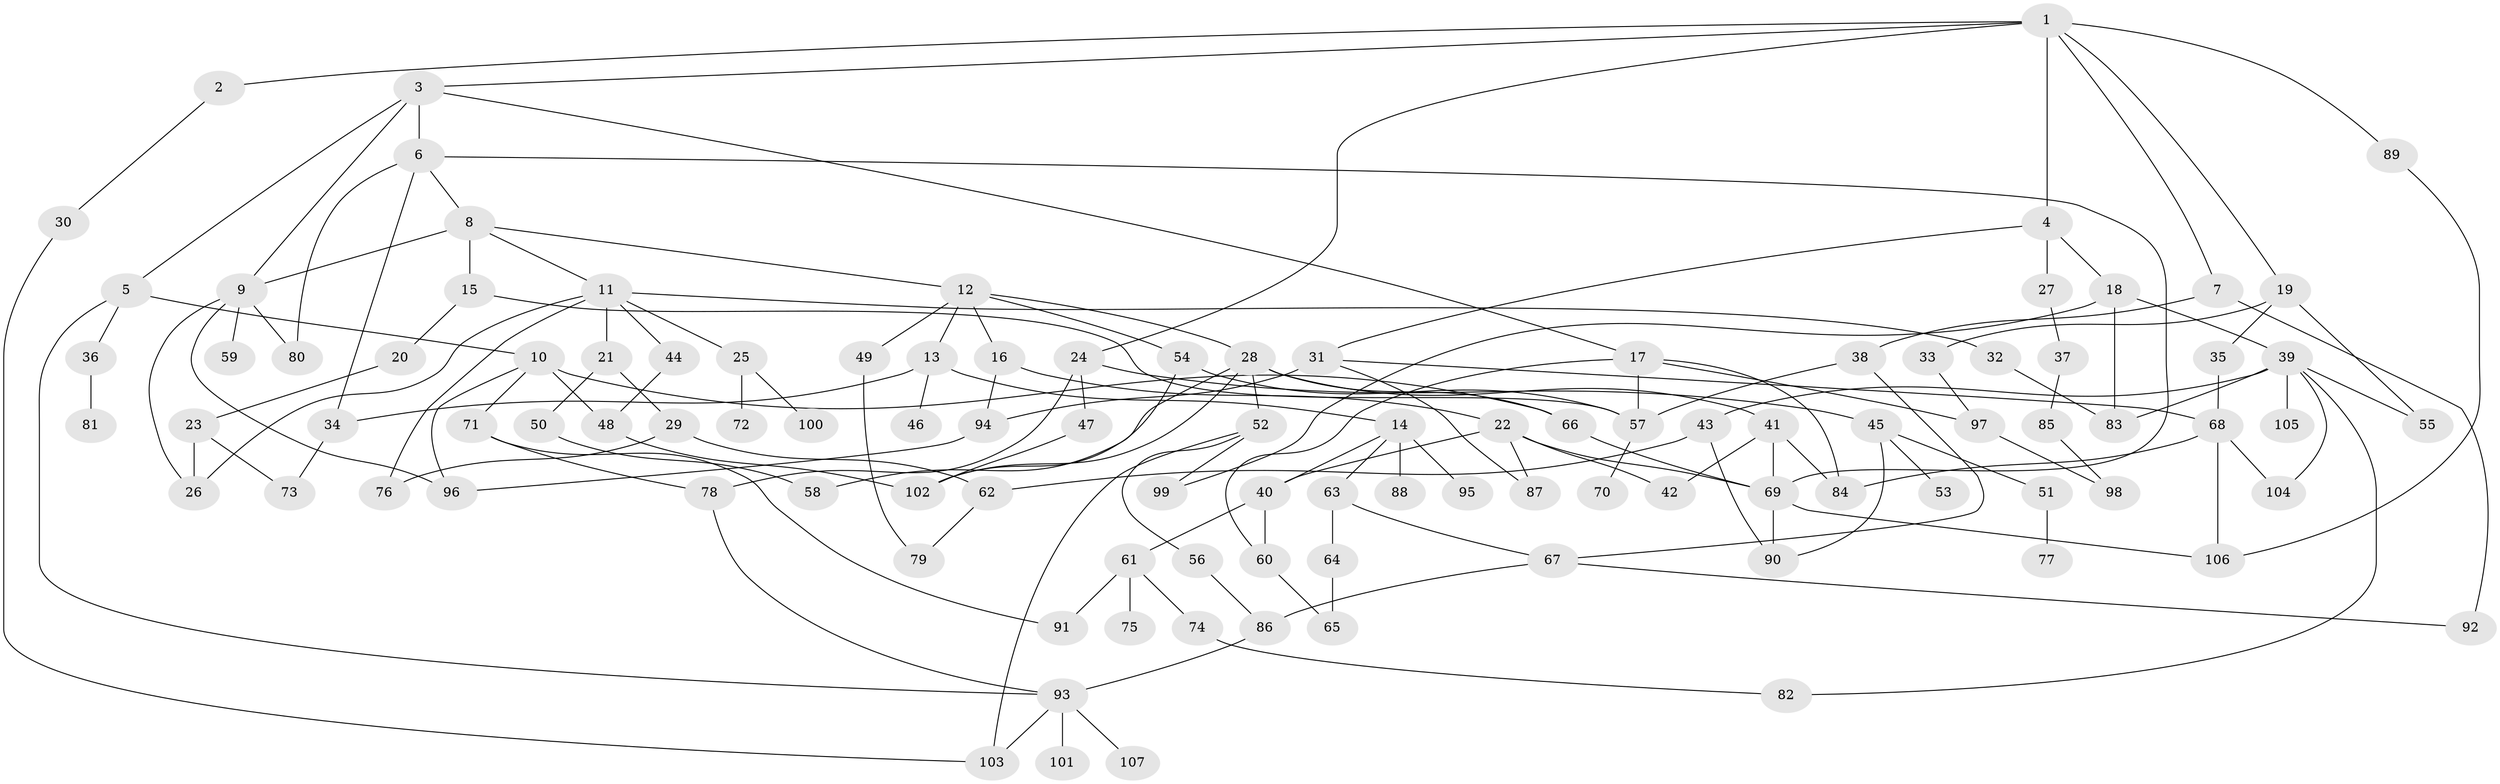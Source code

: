 // Generated by graph-tools (version 1.1) at 2025/13/03/09/25 04:13:18]
// undirected, 107 vertices, 159 edges
graph export_dot {
graph [start="1"]
  node [color=gray90,style=filled];
  1;
  2;
  3;
  4;
  5;
  6;
  7;
  8;
  9;
  10;
  11;
  12;
  13;
  14;
  15;
  16;
  17;
  18;
  19;
  20;
  21;
  22;
  23;
  24;
  25;
  26;
  27;
  28;
  29;
  30;
  31;
  32;
  33;
  34;
  35;
  36;
  37;
  38;
  39;
  40;
  41;
  42;
  43;
  44;
  45;
  46;
  47;
  48;
  49;
  50;
  51;
  52;
  53;
  54;
  55;
  56;
  57;
  58;
  59;
  60;
  61;
  62;
  63;
  64;
  65;
  66;
  67;
  68;
  69;
  70;
  71;
  72;
  73;
  74;
  75;
  76;
  77;
  78;
  79;
  80;
  81;
  82;
  83;
  84;
  85;
  86;
  87;
  88;
  89;
  90;
  91;
  92;
  93;
  94;
  95;
  96;
  97;
  98;
  99;
  100;
  101;
  102;
  103;
  104;
  105;
  106;
  107;
  1 -- 2;
  1 -- 3;
  1 -- 4;
  1 -- 7;
  1 -- 19;
  1 -- 24;
  1 -- 89;
  2 -- 30;
  3 -- 5;
  3 -- 6;
  3 -- 17;
  3 -- 9;
  4 -- 18;
  4 -- 27;
  4 -- 31;
  5 -- 10;
  5 -- 36;
  5 -- 93;
  6 -- 8;
  6 -- 80;
  6 -- 69;
  6 -- 34;
  7 -- 38;
  7 -- 92;
  8 -- 9;
  8 -- 11;
  8 -- 12;
  8 -- 15;
  9 -- 59;
  9 -- 26;
  9 -- 80;
  9 -- 96;
  10 -- 48;
  10 -- 66;
  10 -- 71;
  10 -- 96;
  11 -- 21;
  11 -- 25;
  11 -- 26;
  11 -- 32;
  11 -- 44;
  11 -- 76;
  12 -- 13;
  12 -- 16;
  12 -- 28;
  12 -- 49;
  12 -- 54;
  13 -- 14;
  13 -- 34;
  13 -- 46;
  14 -- 40;
  14 -- 63;
  14 -- 88;
  14 -- 95;
  15 -- 20;
  15 -- 57;
  16 -- 22;
  16 -- 94;
  17 -- 60;
  17 -- 57;
  17 -- 97;
  17 -- 84;
  18 -- 39;
  18 -- 99;
  18 -- 83;
  19 -- 33;
  19 -- 35;
  19 -- 55;
  20 -- 23;
  21 -- 29;
  21 -- 50;
  22 -- 42;
  22 -- 69;
  22 -- 87;
  22 -- 40;
  23 -- 26;
  23 -- 73;
  24 -- 45;
  24 -- 47;
  24 -- 78;
  25 -- 72;
  25 -- 100;
  27 -- 37;
  28 -- 41;
  28 -- 52;
  28 -- 102;
  28 -- 58;
  28 -- 66;
  29 -- 62;
  29 -- 76;
  30 -- 103;
  31 -- 68;
  31 -- 94;
  31 -- 87;
  32 -- 83;
  33 -- 97;
  34 -- 73;
  35 -- 68;
  36 -- 81;
  37 -- 85;
  38 -- 67;
  38 -- 57;
  39 -- 43;
  39 -- 55;
  39 -- 82;
  39 -- 83;
  39 -- 104;
  39 -- 105;
  40 -- 61;
  40 -- 60;
  41 -- 84;
  41 -- 69;
  41 -- 42;
  43 -- 90;
  43 -- 62;
  44 -- 48;
  45 -- 51;
  45 -- 53;
  45 -- 90;
  47 -- 102;
  48 -- 102;
  49 -- 79;
  50 -- 58;
  51 -- 77;
  52 -- 56;
  52 -- 99;
  52 -- 103;
  54 -- 57;
  54 -- 102;
  56 -- 86;
  57 -- 70;
  60 -- 65;
  61 -- 74;
  61 -- 75;
  61 -- 91;
  62 -- 79;
  63 -- 64;
  63 -- 67;
  64 -- 65;
  66 -- 69;
  67 -- 86;
  67 -- 92;
  68 -- 84;
  68 -- 104;
  68 -- 106;
  69 -- 106;
  69 -- 90;
  71 -- 78;
  71 -- 91;
  74 -- 82;
  78 -- 93;
  85 -- 98;
  86 -- 93;
  89 -- 106;
  93 -- 101;
  93 -- 107;
  93 -- 103;
  94 -- 96;
  97 -- 98;
}
